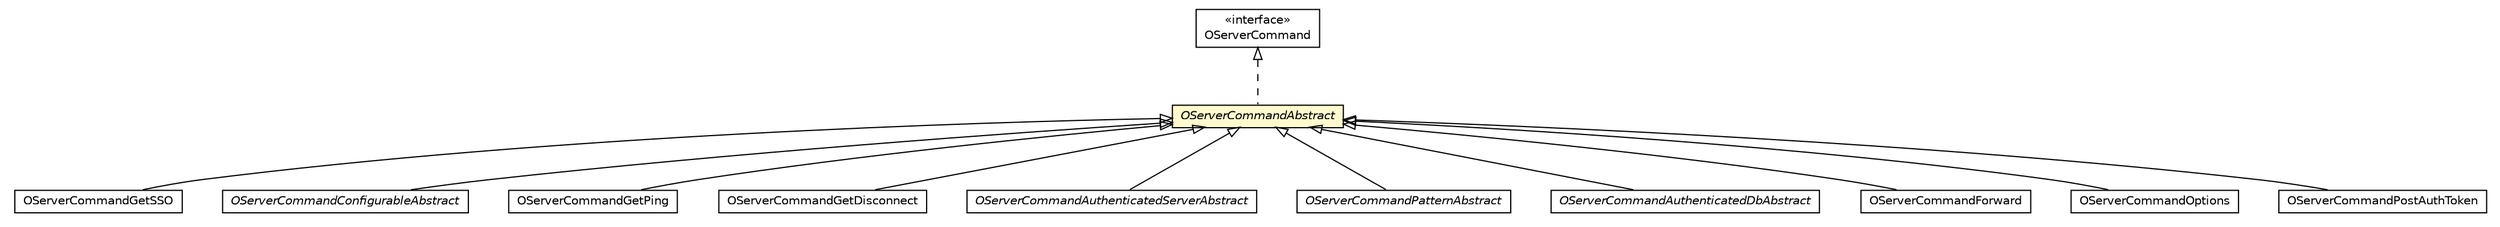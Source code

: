 #!/usr/local/bin/dot
#
# Class diagram 
# Generated by UMLGraph version R5_6-24-gf6e263 (http://www.umlgraph.org/)
#

digraph G {
	edge [fontname="Helvetica",fontsize=10,labelfontname="Helvetica",labelfontsize=10];
	node [fontname="Helvetica",fontsize=10,shape=plaintext];
	nodesep=0.25;
	ranksep=0.5;
	// com.orientechnologies.orient.server.network.protocol.http.command.get.OServerCommandGetSSO
	c3692091 [label=<<table title="com.orientechnologies.orient.server.network.protocol.http.command.get.OServerCommandGetSSO" border="0" cellborder="1" cellspacing="0" cellpadding="2" port="p" href="./get/OServerCommandGetSSO.html">
		<tr><td><table border="0" cellspacing="0" cellpadding="1">
<tr><td align="center" balign="center"> OServerCommandGetSSO </td></tr>
		</table></td></tr>
		</table>>, URL="./get/OServerCommandGetSSO.html", fontname="Helvetica", fontcolor="black", fontsize=10.0];
	// com.orientechnologies.orient.server.network.protocol.http.command.get.OServerCommandConfigurableAbstract
	c3692096 [label=<<table title="com.orientechnologies.orient.server.network.protocol.http.command.get.OServerCommandConfigurableAbstract" border="0" cellborder="1" cellspacing="0" cellpadding="2" port="p" href="./get/OServerCommandConfigurableAbstract.html">
		<tr><td><table border="0" cellspacing="0" cellpadding="1">
<tr><td align="center" balign="center"><font face="Helvetica-Oblique"> OServerCommandConfigurableAbstract </font></td></tr>
		</table></td></tr>
		</table>>, URL="./get/OServerCommandConfigurableAbstract.html", fontname="Helvetica", fontcolor="black", fontsize=10.0];
	// com.orientechnologies.orient.server.network.protocol.http.command.get.OServerCommandGetPing
	c3692101 [label=<<table title="com.orientechnologies.orient.server.network.protocol.http.command.get.OServerCommandGetPing" border="0" cellborder="1" cellspacing="0" cellpadding="2" port="p" href="./get/OServerCommandGetPing.html">
		<tr><td><table border="0" cellspacing="0" cellpadding="1">
<tr><td align="center" balign="center"> OServerCommandGetPing </td></tr>
		</table></td></tr>
		</table>>, URL="./get/OServerCommandGetPing.html", fontname="Helvetica", fontcolor="black", fontsize=10.0];
	// com.orientechnologies.orient.server.network.protocol.http.command.get.OServerCommandGetDisconnect
	c3692111 [label=<<table title="com.orientechnologies.orient.server.network.protocol.http.command.get.OServerCommandGetDisconnect" border="0" cellborder="1" cellspacing="0" cellpadding="2" port="p" href="./get/OServerCommandGetDisconnect.html">
		<tr><td><table border="0" cellspacing="0" cellpadding="1">
<tr><td align="center" balign="center"> OServerCommandGetDisconnect </td></tr>
		</table></td></tr>
		</table>>, URL="./get/OServerCommandGetDisconnect.html", fontname="Helvetica", fontcolor="black", fontsize=10.0];
	// com.orientechnologies.orient.server.network.protocol.http.command.OServerCommandAuthenticatedServerAbstract
	c3692113 [label=<<table title="com.orientechnologies.orient.server.network.protocol.http.command.OServerCommandAuthenticatedServerAbstract" border="0" cellborder="1" cellspacing="0" cellpadding="2" port="p" href="./OServerCommandAuthenticatedServerAbstract.html">
		<tr><td><table border="0" cellspacing="0" cellpadding="1">
<tr><td align="center" balign="center"><font face="Helvetica-Oblique"> OServerCommandAuthenticatedServerAbstract </font></td></tr>
		</table></td></tr>
		</table>>, URL="./OServerCommandAuthenticatedServerAbstract.html", fontname="Helvetica", fontcolor="black", fontsize=10.0];
	// com.orientechnologies.orient.server.network.protocol.http.command.OServerCommand
	c3692116 [label=<<table title="com.orientechnologies.orient.server.network.protocol.http.command.OServerCommand" border="0" cellborder="1" cellspacing="0" cellpadding="2" port="p" href="./OServerCommand.html">
		<tr><td><table border="0" cellspacing="0" cellpadding="1">
<tr><td align="center" balign="center"> &#171;interface&#187; </td></tr>
<tr><td align="center" balign="center"> OServerCommand </td></tr>
		</table></td></tr>
		</table>>, URL="./OServerCommand.html", fontname="Helvetica", fontcolor="black", fontsize=10.0];
	// com.orientechnologies.orient.server.network.protocol.http.command.OServerCommandPatternAbstract
	c3692118 [label=<<table title="com.orientechnologies.orient.server.network.protocol.http.command.OServerCommandPatternAbstract" border="0" cellborder="1" cellspacing="0" cellpadding="2" port="p" href="./OServerCommandPatternAbstract.html">
		<tr><td><table border="0" cellspacing="0" cellpadding="1">
<tr><td align="center" balign="center"><font face="Helvetica-Oblique"> OServerCommandPatternAbstract </font></td></tr>
		</table></td></tr>
		</table>>, URL="./OServerCommandPatternAbstract.html", fontname="Helvetica", fontcolor="black", fontsize=10.0];
	// com.orientechnologies.orient.server.network.protocol.http.command.OServerCommandAuthenticatedDbAbstract
	c3692119 [label=<<table title="com.orientechnologies.orient.server.network.protocol.http.command.OServerCommandAuthenticatedDbAbstract" border="0" cellborder="1" cellspacing="0" cellpadding="2" port="p" href="./OServerCommandAuthenticatedDbAbstract.html">
		<tr><td><table border="0" cellspacing="0" cellpadding="1">
<tr><td align="center" balign="center"><font face="Helvetica-Oblique"> OServerCommandAuthenticatedDbAbstract </font></td></tr>
		</table></td></tr>
		</table>>, URL="./OServerCommandAuthenticatedDbAbstract.html", fontname="Helvetica", fontcolor="black", fontsize=10.0];
	// com.orientechnologies.orient.server.network.protocol.http.command.OServerCommandAbstract
	c3692120 [label=<<table title="com.orientechnologies.orient.server.network.protocol.http.command.OServerCommandAbstract" border="0" cellborder="1" cellspacing="0" cellpadding="2" port="p" bgcolor="lemonChiffon" href="./OServerCommandAbstract.html">
		<tr><td><table border="0" cellspacing="0" cellpadding="1">
<tr><td align="center" balign="center"><font face="Helvetica-Oblique"> OServerCommandAbstract </font></td></tr>
		</table></td></tr>
		</table>>, URL="./OServerCommandAbstract.html", fontname="Helvetica", fontcolor="black", fontsize=10.0];
	// com.orientechnologies.orient.server.network.protocol.http.command.all.OServerCommandForward
	c3692125 [label=<<table title="com.orientechnologies.orient.server.network.protocol.http.command.all.OServerCommandForward" border="0" cellborder="1" cellspacing="0" cellpadding="2" port="p" href="./all/OServerCommandForward.html">
		<tr><td><table border="0" cellspacing="0" cellpadding="1">
<tr><td align="center" balign="center"> OServerCommandForward </td></tr>
		</table></td></tr>
		</table>>, URL="./all/OServerCommandForward.html", fontname="Helvetica", fontcolor="black", fontsize=10.0];
	// com.orientechnologies.orient.server.network.protocol.http.command.options.OServerCommandOptions
	c3692128 [label=<<table title="com.orientechnologies.orient.server.network.protocol.http.command.options.OServerCommandOptions" border="0" cellborder="1" cellspacing="0" cellpadding="2" port="p" href="./options/OServerCommandOptions.html">
		<tr><td><table border="0" cellspacing="0" cellpadding="1">
<tr><td align="center" balign="center"> OServerCommandOptions </td></tr>
		</table></td></tr>
		</table>>, URL="./options/OServerCommandOptions.html", fontname="Helvetica", fontcolor="black", fontsize=10.0];
	// com.orientechnologies.orient.server.network.protocol.http.command.post.OServerCommandPostAuthToken
	c3692137 [label=<<table title="com.orientechnologies.orient.server.network.protocol.http.command.post.OServerCommandPostAuthToken" border="0" cellborder="1" cellspacing="0" cellpadding="2" port="p" href="./post/OServerCommandPostAuthToken.html">
		<tr><td><table border="0" cellspacing="0" cellpadding="1">
<tr><td align="center" balign="center"> OServerCommandPostAuthToken </td></tr>
		</table></td></tr>
		</table>>, URL="./post/OServerCommandPostAuthToken.html", fontname="Helvetica", fontcolor="black", fontsize=10.0];
	//com.orientechnologies.orient.server.network.protocol.http.command.get.OServerCommandGetSSO extends com.orientechnologies.orient.server.network.protocol.http.command.OServerCommandAbstract
	c3692120:p -> c3692091:p [dir=back,arrowtail=empty];
	//com.orientechnologies.orient.server.network.protocol.http.command.get.OServerCommandConfigurableAbstract extends com.orientechnologies.orient.server.network.protocol.http.command.OServerCommandAbstract
	c3692120:p -> c3692096:p [dir=back,arrowtail=empty];
	//com.orientechnologies.orient.server.network.protocol.http.command.get.OServerCommandGetPing extends com.orientechnologies.orient.server.network.protocol.http.command.OServerCommandAbstract
	c3692120:p -> c3692101:p [dir=back,arrowtail=empty];
	//com.orientechnologies.orient.server.network.protocol.http.command.get.OServerCommandGetDisconnect extends com.orientechnologies.orient.server.network.protocol.http.command.OServerCommandAbstract
	c3692120:p -> c3692111:p [dir=back,arrowtail=empty];
	//com.orientechnologies.orient.server.network.protocol.http.command.OServerCommandAuthenticatedServerAbstract extends com.orientechnologies.orient.server.network.protocol.http.command.OServerCommandAbstract
	c3692120:p -> c3692113:p [dir=back,arrowtail=empty];
	//com.orientechnologies.orient.server.network.protocol.http.command.OServerCommandPatternAbstract extends com.orientechnologies.orient.server.network.protocol.http.command.OServerCommandAbstract
	c3692120:p -> c3692118:p [dir=back,arrowtail=empty];
	//com.orientechnologies.orient.server.network.protocol.http.command.OServerCommandAuthenticatedDbAbstract extends com.orientechnologies.orient.server.network.protocol.http.command.OServerCommandAbstract
	c3692120:p -> c3692119:p [dir=back,arrowtail=empty];
	//com.orientechnologies.orient.server.network.protocol.http.command.OServerCommandAbstract implements com.orientechnologies.orient.server.network.protocol.http.command.OServerCommand
	c3692116:p -> c3692120:p [dir=back,arrowtail=empty,style=dashed];
	//com.orientechnologies.orient.server.network.protocol.http.command.all.OServerCommandForward extends com.orientechnologies.orient.server.network.protocol.http.command.OServerCommandAbstract
	c3692120:p -> c3692125:p [dir=back,arrowtail=empty];
	//com.orientechnologies.orient.server.network.protocol.http.command.options.OServerCommandOptions extends com.orientechnologies.orient.server.network.protocol.http.command.OServerCommandAbstract
	c3692120:p -> c3692128:p [dir=back,arrowtail=empty];
	//com.orientechnologies.orient.server.network.protocol.http.command.post.OServerCommandPostAuthToken extends com.orientechnologies.orient.server.network.protocol.http.command.OServerCommandAbstract
	c3692120:p -> c3692137:p [dir=back,arrowtail=empty];
}

